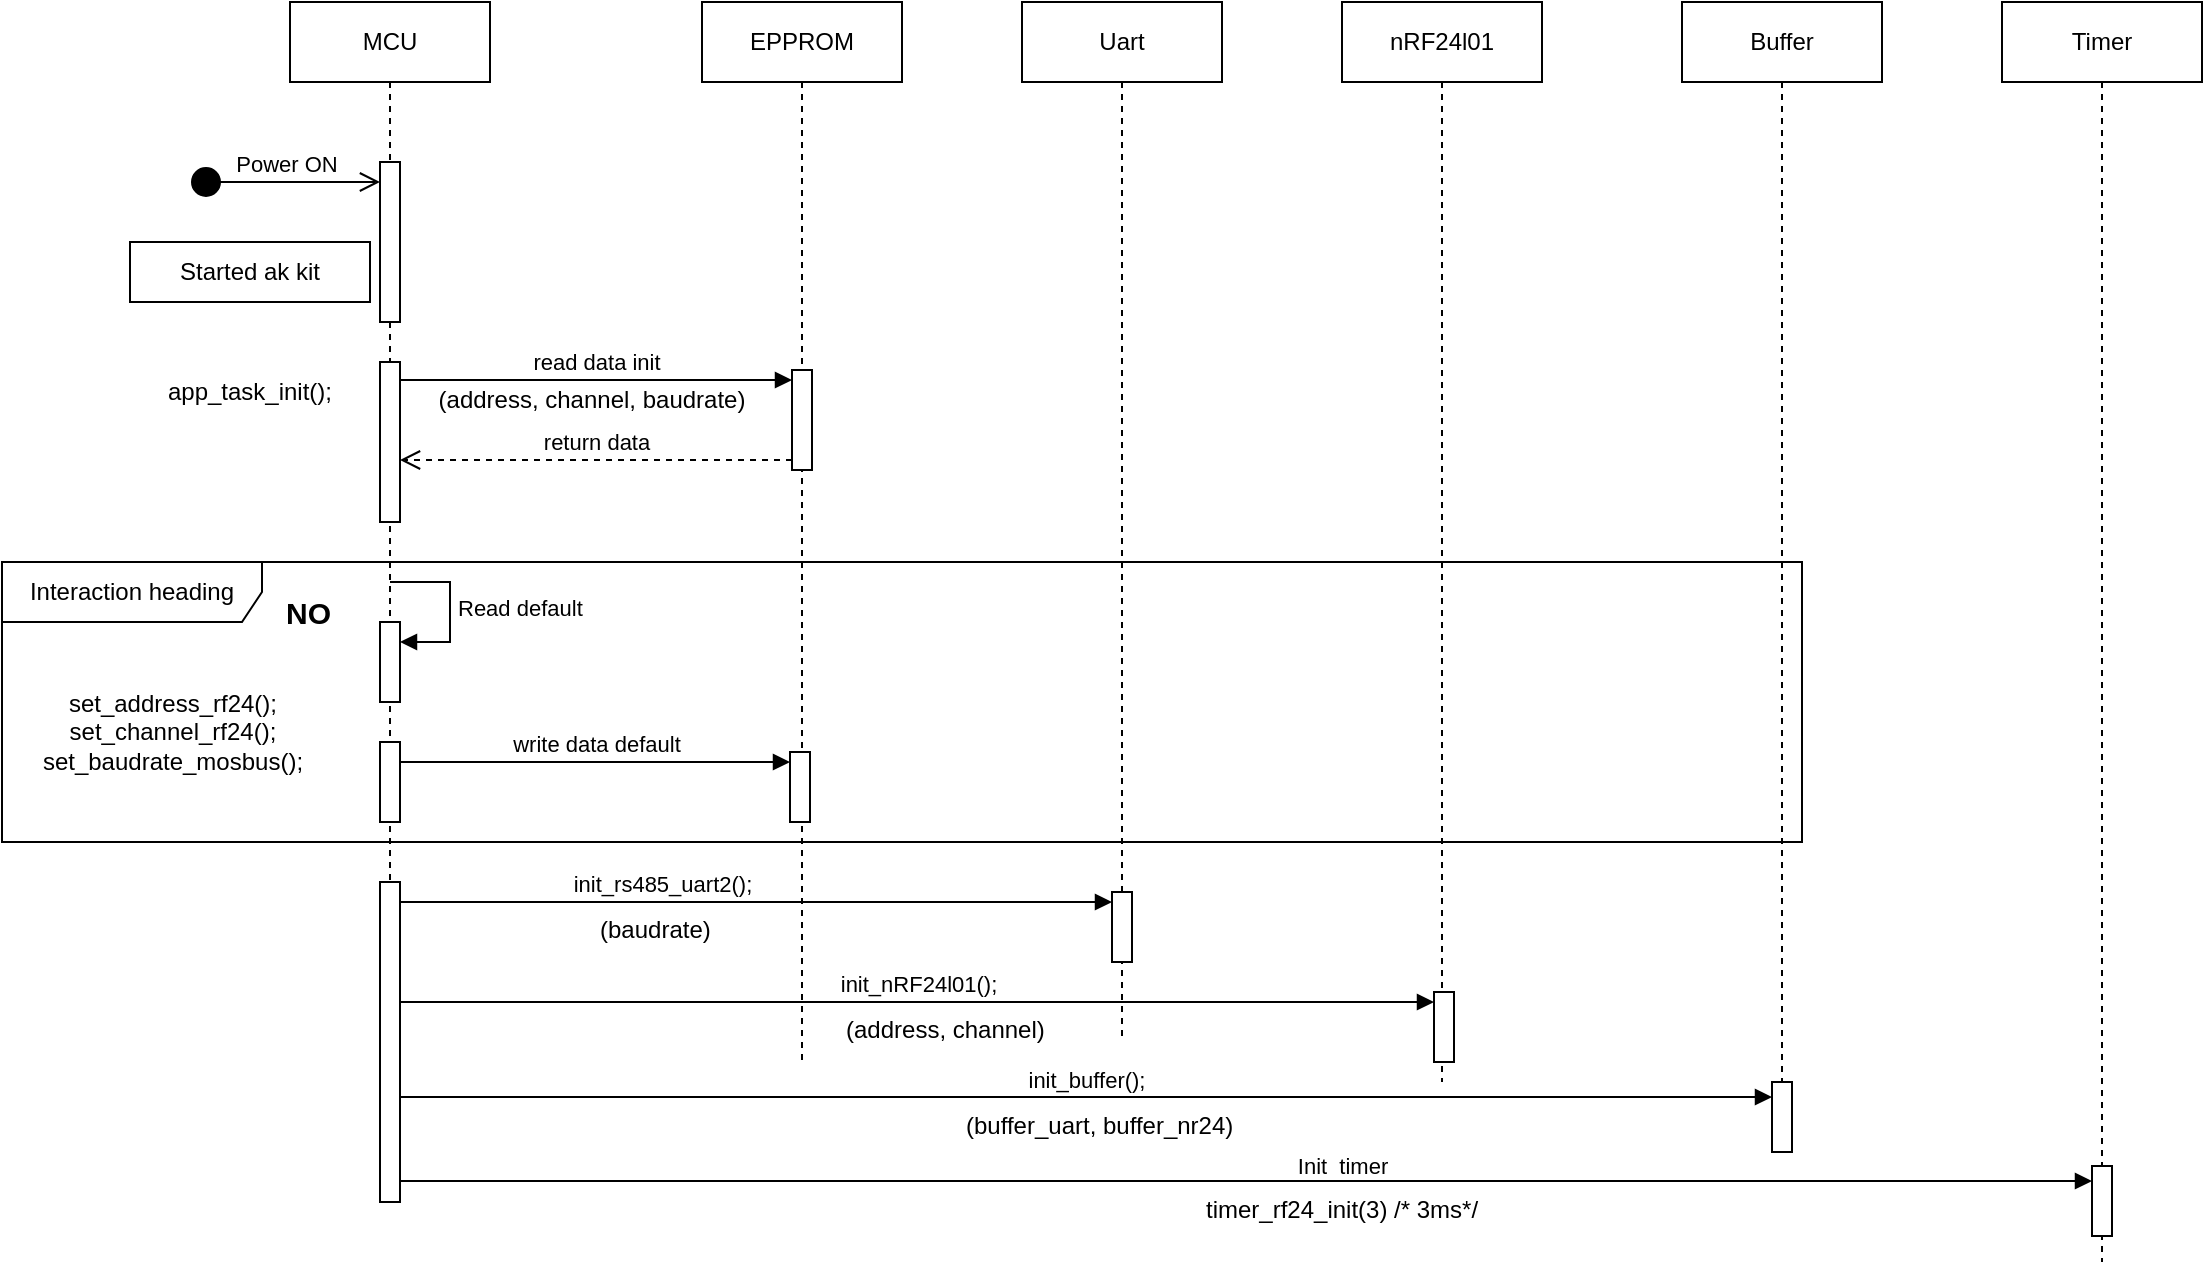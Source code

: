 <mxfile version="22.1.18" type="github" pages="4">
  <diagram name="init_data_on_flash" id="_rqPvwlqcu5d_cv0ufVX">
    <mxGraphModel dx="2454" dy="795" grid="1" gridSize="10" guides="1" tooltips="1" connect="1" arrows="1" fold="1" page="1" pageScale="1" pageWidth="850" pageHeight="1100" math="0" shadow="0">
      <root>
        <mxCell id="0" />
        <mxCell id="1" parent="0" />
        <mxCell id="lFg5hrSPJq1oh815YFEz-1" value="MCU" style="shape=umlLifeline;perimeter=lifelinePerimeter;whiteSpace=wrap;html=1;container=1;dropTarget=0;collapsible=0;recursiveResize=0;outlineConnect=0;portConstraint=eastwest;newEdgeStyle={&quot;curved&quot;:0,&quot;rounded&quot;:0};" parent="1" vertex="1">
          <mxGeometry x="104" y="40" width="100" height="600" as="geometry" />
        </mxCell>
        <mxCell id="lFg5hrSPJq1oh815YFEz-8" value="" style="html=1;points=[[0,0,0,0,5],[0,1,0,0,-5],[1,0,0,0,5],[1,1,0,0,-5]];perimeter=orthogonalPerimeter;outlineConnect=0;targetShapes=umlLifeline;portConstraint=eastwest;newEdgeStyle={&quot;curved&quot;:0,&quot;rounded&quot;:0};" parent="lFg5hrSPJq1oh815YFEz-1" vertex="1">
          <mxGeometry x="45" y="80" width="10" height="80" as="geometry" />
        </mxCell>
        <mxCell id="lFg5hrSPJq1oh815YFEz-10" value="" style="html=1;points=[[0,0,0,0,5],[0,1,0,0,-5],[1,0,0,0,5],[1,1,0,0,-5]];perimeter=orthogonalPerimeter;outlineConnect=0;targetShapes=umlLifeline;portConstraint=eastwest;newEdgeStyle={&quot;curved&quot;:0,&quot;rounded&quot;:0};" parent="lFg5hrSPJq1oh815YFEz-1" vertex="1">
          <mxGeometry x="45" y="180" width="10" height="80" as="geometry" />
        </mxCell>
        <mxCell id="lFg5hrSPJq1oh815YFEz-19" value="" style="html=1;points=[[0,0,0,0,5],[0,1,0,0,-5],[1,0,0,0,5],[1,1,0,0,-5]];perimeter=orthogonalPerimeter;outlineConnect=0;targetShapes=umlLifeline;portConstraint=eastwest;newEdgeStyle={&quot;curved&quot;:0,&quot;rounded&quot;:0};" parent="lFg5hrSPJq1oh815YFEz-1" vertex="1">
          <mxGeometry x="45" y="310" width="10" height="40" as="geometry" />
        </mxCell>
        <mxCell id="lFg5hrSPJq1oh815YFEz-20" value="Read default" style="html=1;align=left;spacingLeft=2;endArrow=block;rounded=0;edgeStyle=orthogonalEdgeStyle;curved=0;rounded=0;" parent="lFg5hrSPJq1oh815YFEz-1" target="lFg5hrSPJq1oh815YFEz-19" edge="1">
          <mxGeometry relative="1" as="geometry">
            <mxPoint x="50" y="290" as="sourcePoint" />
            <Array as="points">
              <mxPoint x="80" y="320" />
            </Array>
            <mxPoint as="offset" />
          </mxGeometry>
        </mxCell>
        <mxCell id="lFg5hrSPJq1oh815YFEz-26" value="" style="html=1;points=[[0,0,0,0,5],[0,1,0,0,-5],[1,0,0,0,5],[1,1,0,0,-5]];perimeter=orthogonalPerimeter;outlineConnect=0;targetShapes=umlLifeline;portConstraint=eastwest;newEdgeStyle={&quot;curved&quot;:0,&quot;rounded&quot;:0};" parent="lFg5hrSPJq1oh815YFEz-1" vertex="1">
          <mxGeometry x="45" y="440" width="10" height="160" as="geometry" />
        </mxCell>
        <mxCell id="lFg5hrSPJq1oh815YFEz-4" value="EPPROM" style="shape=umlLifeline;perimeter=lifelinePerimeter;whiteSpace=wrap;html=1;container=1;dropTarget=0;collapsible=0;recursiveResize=0;outlineConnect=0;portConstraint=eastwest;newEdgeStyle={&quot;curved&quot;:0,&quot;rounded&quot;:0};" parent="1" vertex="1">
          <mxGeometry x="310" y="40" width="100" height="530" as="geometry" />
        </mxCell>
        <mxCell id="lFg5hrSPJq1oh815YFEz-5" value="Uart" style="shape=umlLifeline;perimeter=lifelinePerimeter;whiteSpace=wrap;html=1;container=1;dropTarget=0;collapsible=0;recursiveResize=0;outlineConnect=0;portConstraint=eastwest;newEdgeStyle={&quot;curved&quot;:0,&quot;rounded&quot;:0};" parent="1" vertex="1">
          <mxGeometry x="470" y="40" width="100" height="520" as="geometry" />
        </mxCell>
        <mxCell id="lFg5hrSPJq1oh815YFEz-27" value="" style="html=1;points=[[0,0,0,0,5],[0,1,0,0,-5],[1,0,0,0,5],[1,1,0,0,-5]];perimeter=orthogonalPerimeter;outlineConnect=0;targetShapes=umlLifeline;portConstraint=eastwest;newEdgeStyle={&quot;curved&quot;:0,&quot;rounded&quot;:0};" parent="lFg5hrSPJq1oh815YFEz-5" vertex="1">
          <mxGeometry x="45" y="445" width="10" height="35" as="geometry" />
        </mxCell>
        <mxCell id="lFg5hrSPJq1oh815YFEz-6" value="nRF24l01" style="shape=umlLifeline;perimeter=lifelinePerimeter;whiteSpace=wrap;html=1;container=1;dropTarget=0;collapsible=0;recursiveResize=0;outlineConnect=0;portConstraint=eastwest;newEdgeStyle={&quot;curved&quot;:0,&quot;rounded&quot;:0};" parent="1" vertex="1">
          <mxGeometry x="630" y="40" width="100" height="540" as="geometry" />
        </mxCell>
        <mxCell id="lFg5hrSPJq1oh815YFEz-29" value="" style="html=1;points=[[0,0,0,0,5],[0,1,0,0,-5],[1,0,0,0,5],[1,1,0,0,-5]];perimeter=orthogonalPerimeter;outlineConnect=0;targetShapes=umlLifeline;portConstraint=eastwest;newEdgeStyle={&quot;curved&quot;:0,&quot;rounded&quot;:0};" parent="lFg5hrSPJq1oh815YFEz-6" vertex="1">
          <mxGeometry x="46" y="495" width="10" height="35" as="geometry" />
        </mxCell>
        <mxCell id="lFg5hrSPJq1oh815YFEz-7" value="Power ON" style="html=1;verticalAlign=bottom;startArrow=circle;startFill=1;endArrow=open;startSize=6;endSize=8;curved=0;rounded=0;" parent="1" target="lFg5hrSPJq1oh815YFEz-8" edge="1">
          <mxGeometry width="80" relative="1" as="geometry">
            <mxPoint x="54" y="130" as="sourcePoint" />
            <mxPoint x="144" y="130" as="targetPoint" />
          </mxGeometry>
        </mxCell>
        <mxCell id="lFg5hrSPJq1oh815YFEz-9" value="Started ak kit " style="html=1;whiteSpace=wrap;" parent="1" vertex="1">
          <mxGeometry x="24" y="160" width="120" height="30" as="geometry" />
        </mxCell>
        <mxCell id="lFg5hrSPJq1oh815YFEz-11" value="app_task_init();" style="text;html=1;strokeColor=none;fillColor=none;align=center;verticalAlign=middle;whiteSpace=wrap;rounded=0;" parent="1" vertex="1">
          <mxGeometry x="29" y="220" width="110" height="30" as="geometry" />
        </mxCell>
        <mxCell id="lFg5hrSPJq1oh815YFEz-12" value="" style="html=1;points=[[0,0,0,0,5],[0,1,0,0,-5],[1,0,0,0,5],[1,1,0,0,-5]];perimeter=orthogonalPerimeter;outlineConnect=0;targetShapes=umlLifeline;portConstraint=eastwest;newEdgeStyle={&quot;curved&quot;:0,&quot;rounded&quot;:0};" parent="1" vertex="1">
          <mxGeometry x="355" y="224" width="10" height="50" as="geometry" />
        </mxCell>
        <mxCell id="lFg5hrSPJq1oh815YFEz-13" value="&lt;div&gt;read data init&lt;/div&gt;" style="html=1;verticalAlign=bottom;endArrow=block;curved=0;rounded=0;entryX=0;entryY=0;entryDx=0;entryDy=5;" parent="1" source="lFg5hrSPJq1oh815YFEz-10" target="lFg5hrSPJq1oh815YFEz-12" edge="1">
          <mxGeometry relative="1" as="geometry">
            <mxPoint x="285" y="229" as="sourcePoint" />
          </mxGeometry>
        </mxCell>
        <mxCell id="lFg5hrSPJq1oh815YFEz-14" value="return data" style="html=1;verticalAlign=bottom;endArrow=open;dashed=1;endSize=8;curved=0;rounded=0;exitX=0;exitY=1;exitDx=0;exitDy=-5;" parent="1" source="lFg5hrSPJq1oh815YFEz-12" target="lFg5hrSPJq1oh815YFEz-10" edge="1">
          <mxGeometry relative="1" as="geometry">
            <mxPoint x="285" y="269" as="targetPoint" />
          </mxGeometry>
        </mxCell>
        <mxCell id="lFg5hrSPJq1oh815YFEz-15" value="(address, channel, baudrate)" style="text;html=1;strokeColor=none;fillColor=none;align=center;verticalAlign=middle;whiteSpace=wrap;rounded=0;" parent="1" vertex="1">
          <mxGeometry x="168" y="224" width="174" height="30" as="geometry" />
        </mxCell>
        <mxCell id="lFg5hrSPJq1oh815YFEz-28" value="&lt;div&gt;init_rs485_uart2();&lt;/div&gt;" style="html=1;verticalAlign=bottom;endArrow=block;curved=0;rounded=0;entryX=0;entryY=0;entryDx=0;entryDy=5;" parent="1" target="lFg5hrSPJq1oh815YFEz-27" edge="1">
          <mxGeometry x="-0.264" relative="1" as="geometry">
            <mxPoint x="159" y="490" as="sourcePoint" />
            <mxPoint as="offset" />
          </mxGeometry>
        </mxCell>
        <mxCell id="lFg5hrSPJq1oh815YFEz-30" value="init_nRF24l01();" style="html=1;verticalAlign=bottom;endArrow=block;curved=0;rounded=0;entryX=0;entryY=0;entryDx=0;entryDy=5;" parent="1" target="lFg5hrSPJq1oh815YFEz-29" edge="1">
          <mxGeometry relative="1" as="geometry">
            <mxPoint x="159" y="540" as="sourcePoint" />
          </mxGeometry>
        </mxCell>
        <mxCell id="lFg5hrSPJq1oh815YFEz-31" value="(baudrate)" style="text;whiteSpace=wrap;html=1;" parent="1" vertex="1">
          <mxGeometry x="257" y="490" width="60" height="20" as="geometry" />
        </mxCell>
        <mxCell id="lFg5hrSPJq1oh815YFEz-32" value="(address, channel)" style="text;whiteSpace=wrap;html=1;" parent="1" vertex="1">
          <mxGeometry x="380" y="540" width="120" height="20" as="geometry" />
        </mxCell>
        <mxCell id="CLKx9_vtKcZAz9AbXq3Q-1" value="Buffer" style="shape=umlLifeline;perimeter=lifelinePerimeter;whiteSpace=wrap;html=1;container=1;dropTarget=0;collapsible=0;recursiveResize=0;outlineConnect=0;portConstraint=eastwest;newEdgeStyle={&quot;curved&quot;:0,&quot;rounded&quot;:0};" parent="1" vertex="1">
          <mxGeometry x="800" y="40" width="100" height="540" as="geometry" />
        </mxCell>
        <mxCell id="CLKx9_vtKcZAz9AbXq3Q-2" value="" style="html=1;points=[[0,0,0,0,5],[0,1,0,0,-5],[1,0,0,0,5],[1,1,0,0,-5]];perimeter=orthogonalPerimeter;outlineConnect=0;targetShapes=umlLifeline;portConstraint=eastwest;newEdgeStyle={&quot;curved&quot;:0,&quot;rounded&quot;:0};" parent="1" vertex="1">
          <mxGeometry x="845" y="580" width="10" height="35" as="geometry" />
        </mxCell>
        <mxCell id="CLKx9_vtKcZAz9AbXq3Q-3" value="init_buffer();" style="html=1;verticalAlign=bottom;endArrow=block;curved=0;rounded=0;entryX=0;entryY=0;entryDx=0;entryDy=5;" parent="1" source="lFg5hrSPJq1oh815YFEz-26" edge="1">
          <mxGeometry x="-0.001" relative="1" as="geometry">
            <mxPoint x="190" y="588" as="sourcePoint" />
            <mxPoint x="845" y="587.5" as="targetPoint" />
            <mxPoint as="offset" />
          </mxGeometry>
        </mxCell>
        <mxCell id="CLKx9_vtKcZAz9AbXq3Q-4" value="(buffer_uart, buffer_nr24)" style="text;whiteSpace=wrap;html=1;" parent="1" vertex="1">
          <mxGeometry x="440" y="587.5" width="140" height="20" as="geometry" />
        </mxCell>
        <mxCell id="kkfreGQYsaMmkeer-ljg-1" value="Timer" style="shape=umlLifeline;perimeter=lifelinePerimeter;whiteSpace=wrap;html=1;container=1;dropTarget=0;collapsible=0;recursiveResize=0;outlineConnect=0;portConstraint=eastwest;newEdgeStyle={&quot;curved&quot;:0,&quot;rounded&quot;:0};" parent="1" vertex="1">
          <mxGeometry x="960" y="40" width="100" height="630" as="geometry" />
        </mxCell>
        <mxCell id="kkfreGQYsaMmkeer-ljg-5" value="" style="html=1;points=[[0,0,0,0,5],[0,1,0,0,-5],[1,0,0,0,5],[1,1,0,0,-5]];perimeter=orthogonalPerimeter;outlineConnect=0;targetShapes=umlLifeline;portConstraint=eastwest;newEdgeStyle={&quot;curved&quot;:0,&quot;rounded&quot;:0};" parent="1" vertex="1">
          <mxGeometry x="1005" y="622" width="10" height="35" as="geometry" />
        </mxCell>
        <mxCell id="kkfreGQYsaMmkeer-ljg-6" value="Init&amp;nbsp; timer " style="html=1;verticalAlign=bottom;endArrow=block;curved=0;rounded=0;entryX=0;entryY=0;entryDx=0;entryDy=5;" parent="1" source="lFg5hrSPJq1oh815YFEz-26" edge="1">
          <mxGeometry x="0.114" relative="1" as="geometry">
            <mxPoint x="319" y="630" as="sourcePoint" />
            <mxPoint x="1005" y="629.5" as="targetPoint" />
            <mxPoint y="1" as="offset" />
          </mxGeometry>
        </mxCell>
        <mxCell id="kkfreGQYsaMmkeer-ljg-7" value="timer_rf24_init(3) /* 3ms*/" style="text;whiteSpace=wrap;html=1;" parent="1" vertex="1">
          <mxGeometry x="560" y="629.5" width="170" height="20" as="geometry" />
        </mxCell>
        <mxCell id="Ab8BX8w6coAN9dJOMANi-1" value="Interaction heading" style="shape=umlFrame;whiteSpace=wrap;html=1;pointerEvents=0;recursiveResize=0;container=1;collapsible=0;width=130;height=30;" vertex="1" parent="1">
          <mxGeometry x="-40" y="320" width="900" height="140" as="geometry" />
        </mxCell>
        <mxCell id="Ab8BX8w6coAN9dJOMANi-2" value="&lt;b&gt;&lt;font style=&quot;font-size: 15px;&quot;&gt;NO&lt;/font&gt;&lt;/b&gt;" style="text;html=1;" vertex="1" parent="Ab8BX8w6coAN9dJOMANi-1">
          <mxGeometry width="30" height="20" relative="1" as="geometry">
            <mxPoint x="140" y="10" as="offset" />
          </mxGeometry>
        </mxCell>
        <mxCell id="Ab8BX8w6coAN9dJOMANi-3" value="" style="html=1;points=[[0,0,0,0,5],[0,1,0,0,-5],[1,0,0,0,5],[1,1,0,0,-5]];perimeter=orthogonalPerimeter;outlineConnect=0;targetShapes=umlLifeline;portConstraint=eastwest;newEdgeStyle={&quot;curved&quot;:0,&quot;rounded&quot;:0};" vertex="1" parent="Ab8BX8w6coAN9dJOMANi-1">
          <mxGeometry x="189" y="90" width="10" height="40" as="geometry" />
        </mxCell>
        <mxCell id="Ab8BX8w6coAN9dJOMANi-4" value="" style="html=1;points=[[0,0,0,0,5],[0,1,0,0,-5],[1,0,0,0,5],[1,1,0,0,-5]];perimeter=orthogonalPerimeter;outlineConnect=0;targetShapes=umlLifeline;portConstraint=eastwest;newEdgeStyle={&quot;curved&quot;:0,&quot;rounded&quot;:0};" vertex="1" parent="Ab8BX8w6coAN9dJOMANi-1">
          <mxGeometry x="394" y="95" width="10" height="35" as="geometry" />
        </mxCell>
        <mxCell id="Ab8BX8w6coAN9dJOMANi-5" value="write data default" style="html=1;verticalAlign=bottom;endArrow=block;curved=0;rounded=0;entryX=0;entryY=0;entryDx=0;entryDy=5;" edge="1" parent="Ab8BX8w6coAN9dJOMANi-1" source="Ab8BX8w6coAN9dJOMANi-3" target="Ab8BX8w6coAN9dJOMANi-4">
          <mxGeometry relative="1" as="geometry">
            <mxPoint x="324" y="100" as="sourcePoint" />
          </mxGeometry>
        </mxCell>
        <mxCell id="Ab8BX8w6coAN9dJOMANi-6" value="&lt;div&gt;set_address_rf24();&lt;/div&gt;&lt;div&gt;set_channel_rf24();&lt;/div&gt;&lt;div&gt;set_baudrate_mosbus();&lt;br&gt;&lt;/div&gt;" style="text;html=1;strokeColor=none;fillColor=none;align=center;verticalAlign=middle;whiteSpace=wrap;rounded=0;" vertex="1" parent="Ab8BX8w6coAN9dJOMANi-1">
          <mxGeometry x="10" y="50" width="151" height="70" as="geometry" />
        </mxCell>
      </root>
    </mxGraphModel>
  </diagram>
  <diagram id="e3z4IiF4BHt0ulagmXcm" name="action_uart">
    <mxGraphModel dx="1604" dy="829" grid="1" gridSize="10" guides="1" tooltips="1" connect="1" arrows="1" fold="1" page="1" pageScale="1" pageWidth="850" pageHeight="1100" math="0" shadow="0">
      <root>
        <mxCell id="0" />
        <mxCell id="1" parent="0" />
        <mxCell id="tzuWYnrK_tekmQwqD7HS-1" value="&lt;div&gt;Device_1 &lt;br&gt;&lt;/div&gt;&lt;div&gt;RS485&lt;/div&gt;" style="shape=umlLifeline;perimeter=lifelinePerimeter;whiteSpace=wrap;html=1;container=1;dropTarget=0;collapsible=0;recursiveResize=0;outlineConnect=0;portConstraint=eastwest;newEdgeStyle={&quot;curved&quot;:0,&quot;rounded&quot;:0};" parent="1" vertex="1">
          <mxGeometry x="120" y="40" width="100" height="920" as="geometry" />
        </mxCell>
        <mxCell id="XWjCgizb2IZMl0uH3Rgy-2" value="" style="html=1;points=[[0,0,0,0,5],[0,1,0,0,-5],[1,0,0,0,5],[1,1,0,0,-5]];perimeter=orthogonalPerimeter;outlineConnect=0;targetShapes=umlLifeline;portConstraint=eastwest;newEdgeStyle={&quot;curved&quot;:0,&quot;rounded&quot;:0};" parent="tzuWYnrK_tekmQwqD7HS-1" vertex="1">
          <mxGeometry x="45" y="80" width="10" height="40" as="geometry" />
        </mxCell>
        <mxCell id="XWjCgizb2IZMl0uH3Rgy-3" value="" style="html=1;verticalAlign=bottom;startArrow=oval;endArrow=block;startSize=8;curved=0;rounded=0;entryX=0;entryY=0;entryDx=0;entryDy=5;" parent="tzuWYnrK_tekmQwqD7HS-1" edge="1">
          <mxGeometry y="-24" relative="1" as="geometry">
            <mxPoint x="-25" y="86" as="sourcePoint" />
            <mxPoint x="45" y="86.0" as="targetPoint" />
            <mxPoint as="offset" />
          </mxGeometry>
        </mxCell>
        <mxCell id="GhnyAttOh1If5XAWAGQ5-2" value="" style="html=1;points=[[0,0,0,0,5],[0,1,0,0,-5],[1,0,0,0,5],[1,1,0,0,-5]];perimeter=orthogonalPerimeter;outlineConnect=0;targetShapes=umlLifeline;portConstraint=eastwest;newEdgeStyle={&quot;curved&quot;:0,&quot;rounded&quot;:0};" parent="tzuWYnrK_tekmQwqD7HS-1" vertex="1">
          <mxGeometry x="45" y="140.04" width="10" height="40" as="geometry" />
        </mxCell>
        <mxCell id="GhnyAttOh1If5XAWAGQ5-3" value="" style="html=1;align=left;spacingLeft=2;endArrow=block;rounded=0;edgeStyle=orthogonalEdgeStyle;curved=0;rounded=0;" parent="tzuWYnrK_tekmQwqD7HS-1" target="GhnyAttOh1If5XAWAGQ5-2" edge="1">
          <mxGeometry x="-0.017" relative="1" as="geometry">
            <mxPoint x="50" y="120.04" as="sourcePoint" />
            <Array as="points">
              <mxPoint x="80" y="150.04" />
            </Array>
            <mxPoint as="offset" />
          </mxGeometry>
        </mxCell>
        <mxCell id="XWjCgizb2IZMl0uH3Rgy-1" value="&lt;div&gt;RS485 + Uart&lt;/div&gt;" style="shape=umlLifeline;perimeter=lifelinePerimeter;whiteSpace=wrap;html=1;container=1;dropTarget=0;collapsible=0;recursiveResize=0;outlineConnect=0;portConstraint=eastwest;newEdgeStyle={&quot;curved&quot;:0,&quot;rounded&quot;:0};" parent="1" vertex="1">
          <mxGeometry x="320" y="40" width="100" height="920" as="geometry" />
        </mxCell>
        <mxCell id="GhnyAttOh1If5XAWAGQ5-6" value="" style="html=1;points=[[0,0,0,0,5],[0,1,0,0,-5],[1,0,0,0,5],[1,1,0,0,-5]];perimeter=orthogonalPerimeter;outlineConnect=0;targetShapes=umlLifeline;portConstraint=eastwest;newEdgeStyle={&quot;curved&quot;:0,&quot;rounded&quot;:0};" parent="XWjCgizb2IZMl0uH3Rgy-1" vertex="1">
          <mxGeometry x="45" y="100.04" width="10" height="59.96" as="geometry" />
        </mxCell>
        <mxCell id="Xg90vIzvac29yt_A0_7y-10" value="change tx -&amp;gt; rx" style="html=1;verticalAlign=bottom;endArrow=block;curved=0;rounded=0;entryX=0;entryY=0;entryDx=0;entryDy=5;entryPerimeter=0;" parent="XWjCgizb2IZMl0uH3Rgy-1" source="Xg90vIzvac29yt_A0_7y-8" edge="1">
          <mxGeometry x="0.002" relative="1" as="geometry">
            <mxPoint x="257" y="851" as="sourcePoint" />
            <mxPoint x="55" y="851.04" as="targetPoint" />
            <mxPoint as="offset" />
          </mxGeometry>
        </mxCell>
        <mxCell id="Xg90vIzvac29yt_A0_7y-11" value="" style="html=1;points=[[0,0,0,0,5],[0,1,0,0,-5],[1,0,0,0,5],[1,1,0,0,-5]];perimeter=orthogonalPerimeter;outlineConnect=0;targetShapes=umlLifeline;portConstraint=eastwest;newEdgeStyle={&quot;curved&quot;:0,&quot;rounded&quot;:0};" parent="XWjCgizb2IZMl0uH3Rgy-1" vertex="1">
          <mxGeometry x="45" y="845" width="10" height="38" as="geometry" />
        </mxCell>
        <mxCell id="XWjCgizb2IZMl0uH3Rgy-4" value="&lt;div&gt;nRF24l01&lt;/div&gt;" style="shape=umlLifeline;perimeter=lifelinePerimeter;whiteSpace=wrap;html=1;container=1;dropTarget=0;collapsible=0;recursiveResize=0;outlineConnect=0;portConstraint=eastwest;newEdgeStyle={&quot;curved&quot;:0,&quot;rounded&quot;:0};" parent="1" vertex="1">
          <mxGeometry x="532" y="40" width="100" height="920" as="geometry" />
        </mxCell>
        <mxCell id="aWW-8R6n3zHeghvXNG_J-2" value="" style="html=1;points=[[0,0,0,0,5],[0,1,0,0,-5],[1,0,0,0,5],[1,1,0,0,-5]];perimeter=orthogonalPerimeter;outlineConnect=0;targetShapes=umlLifeline;portConstraint=eastwest;newEdgeStyle={&quot;curved&quot;:0,&quot;rounded&quot;:0};" parent="XWjCgizb2IZMl0uH3Rgy-4" vertex="1">
          <mxGeometry x="45" y="142" width="10" height="68" as="geometry" />
        </mxCell>
        <mxCell id="VLEj4P4WKxJNLzdqXz3Y-3" value="" style="html=1;points=[[0,0,0,0,5],[0,1,0,0,-5],[1,0,0,0,5],[1,1,0,0,-5]];perimeter=orthogonalPerimeter;outlineConnect=0;targetShapes=umlLifeline;portConstraint=eastwest;newEdgeStyle={&quot;curved&quot;:0,&quot;rounded&quot;:0};" parent="XWjCgizb2IZMl0uH3Rgy-4" vertex="1">
          <mxGeometry x="45" y="563" width="10" height="180" as="geometry" />
        </mxCell>
        <mxCell id="XWjCgizb2IZMl0uH3Rgy-5" value="Buffer_uart" style="shape=umlLifeline;perimeter=lifelinePerimeter;whiteSpace=wrap;html=1;container=1;dropTarget=0;collapsible=0;recursiveResize=0;outlineConnect=0;portConstraint=eastwest;newEdgeStyle={&quot;curved&quot;:0,&quot;rounded&quot;:0};" parent="1" vertex="1">
          <mxGeometry x="921" y="40" width="100" height="920" as="geometry" />
        </mxCell>
        <mxCell id="aWW-8R6n3zHeghvXNG_J-7" value="" style="html=1;points=[[0,0,0,0,5],[0,1,0,0,-5],[1,0,0,0,5],[1,1,0,0,-5]];perimeter=orthogonalPerimeter;outlineConnect=0;targetShapes=umlLifeline;portConstraint=eastwest;newEdgeStyle={&quot;curved&quot;:0,&quot;rounded&quot;:0};" parent="XWjCgizb2IZMl0uH3Rgy-5" vertex="1">
          <mxGeometry x="45" y="113" width="10" height="40" as="geometry" />
        </mxCell>
        <mxCell id="VLEj4P4WKxJNLzdqXz3Y-8" value="" style="html=1;points=[[0,0,0,0,5],[0,1,0,0,-5],[1,0,0,0,5],[1,1,0,0,-5]];perimeter=orthogonalPerimeter;outlineConnect=0;targetShapes=umlLifeline;portConstraint=eastwest;newEdgeStyle={&quot;curved&quot;:0,&quot;rounded&quot;:0};" parent="XWjCgizb2IZMl0uH3Rgy-5" vertex="1">
          <mxGeometry x="45" y="593" width="10" height="48" as="geometry" />
        </mxCell>
        <mxCell id="dIdCt8iOn5gkZzQktlx5-18" value="" style="html=1;points=[[0,0,0,0,5],[0,1,0,0,-5],[1,0,0,0,5],[1,1,0,0,-5]];perimeter=orthogonalPerimeter;outlineConnect=0;targetShapes=umlLifeline;portConstraint=eastwest;newEdgeStyle={&quot;curved&quot;:0,&quot;rounded&quot;:0};" parent="XWjCgizb2IZMl0uH3Rgy-5" vertex="1">
          <mxGeometry x="45" y="860" width="10" height="40" as="geometry" />
        </mxCell>
        <mxCell id="dIdCt8iOn5gkZzQktlx5-19" value="&lt;font color=&quot;#ed333b&quot;&gt;Save Null at buffer&lt;/font&gt;" style="html=1;verticalAlign=bottom;endArrow=block;curved=0;rounded=0;entryX=0;entryY=0;entryDx=0;entryDy=5;entryPerimeter=0;" parent="XWjCgizb2IZMl0uH3Rgy-5" target="dIdCt8iOn5gkZzQktlx5-18" edge="1">
          <mxGeometry x="-0.045" y="-19" relative="1" as="geometry">
            <mxPoint x="-101" y="865" as="sourcePoint" />
            <mxPoint x="-7" y="866.04" as="targetPoint" />
            <mxPoint as="offset" />
          </mxGeometry>
        </mxCell>
        <mxCell id="XWjCgizb2IZMl0uH3Rgy-6" value="Timer_uart" style="shape=umlLifeline;perimeter=lifelinePerimeter;whiteSpace=wrap;html=1;container=1;dropTarget=0;collapsible=0;recursiveResize=0;outlineConnect=0;portConstraint=eastwest;newEdgeStyle={&quot;curved&quot;:0,&quot;rounded&quot;:0};" parent="1" vertex="1">
          <mxGeometry x="761" y="40" width="107" height="920" as="geometry" />
        </mxCell>
        <mxCell id="VLEj4P4WKxJNLzdqXz3Y-11" value="" style="html=1;points=[[0,0,0,0,5],[0,1,0,0,-5],[1,0,0,0,5],[1,1,0,0,-5]];perimeter=orthogonalPerimeter;outlineConnect=0;targetShapes=umlLifeline;portConstraint=eastwest;newEdgeStyle={&quot;curved&quot;:0,&quot;rounded&quot;:0};" parent="XWjCgizb2IZMl0uH3Rgy-6" vertex="1">
          <mxGeometry x="48" y="647" width="10" height="40" as="geometry" />
        </mxCell>
        <mxCell id="Xg90vIzvac29yt_A0_7y-8" value="" style="html=1;points=[[0,0,0,0,5],[0,1,0,0,-5],[1,0,0,0,5],[1,1,0,0,-5]];perimeter=orthogonalPerimeter;outlineConnect=0;targetShapes=umlLifeline;portConstraint=eastwest;newEdgeStyle={&quot;curved&quot;:0,&quot;rounded&quot;:0};" parent="XWjCgizb2IZMl0uH3Rgy-6" vertex="1">
          <mxGeometry x="48" y="833" width="10" height="40" as="geometry" />
        </mxCell>
        <mxCell id="Xg90vIzvac29yt_A0_7y-9" value="self call" style="html=1;align=left;spacingLeft=2;endArrow=block;rounded=0;edgeStyle=orthogonalEdgeStyle;curved=0;rounded=0;" parent="XWjCgizb2IZMl0uH3Rgy-6" target="Xg90vIzvac29yt_A0_7y-8" edge="1">
          <mxGeometry relative="1" as="geometry">
            <mxPoint x="53" y="813" as="sourcePoint" />
            <Array as="points">
              <mxPoint x="83" y="843" />
            </Array>
          </mxGeometry>
        </mxCell>
        <mxCell id="GhnyAttOh1If5XAWAGQ5-1" value="&lt;div&gt;Action&lt;/div&gt;&lt;div&gt;&lt;br&gt;&lt;/div&gt;&lt;div&gt;Send data&lt;/div&gt;&lt;div&gt;&lt;br&gt;&lt;/div&gt;&lt;div&gt;8byte&lt;br&gt;&lt;/div&gt;" style="text;whiteSpace=wrap;html=1;" parent="1" vertex="1">
          <mxGeometry x="100" y="100" width="60" height="60" as="geometry" />
        </mxCell>
        <mxCell id="7qYRBgS81_4qbdtXcjwt-1" value="send byte 8bit" style="html=1;verticalAlign=bottom;endArrow=block;curved=0;rounded=0;entryX=0;entryY=0;entryDx=0;entryDy=5;entryPerimeter=0;" parent="1" source="XWjCgizb2IZMl0uH3Rgy-2" target="GhnyAttOh1If5XAWAGQ5-6" edge="1">
          <mxGeometry x="-0.001" relative="1" as="geometry">
            <mxPoint x="310" y="140" as="sourcePoint" />
            <mxPoint x="515" y="490" as="targetPoint" />
            <mxPoint as="offset" />
          </mxGeometry>
        </mxCell>
        <mxCell id="aWW-8R6n3zHeghvXNG_J-1" value="mb_usart2_irq();" style="text;whiteSpace=wrap;html=1;" parent="1" vertex="1">
          <mxGeometry x="260" y="150" width="60" height="20" as="geometry" />
        </mxCell>
        <mxCell id="aWW-8R6n3zHeghvXNG_J-3" value="&lt;font color=&quot;#ed333b&quot;&gt;save data in buffer &lt;/font&gt;" style="html=1;verticalAlign=bottom;endArrow=block;curved=0;rounded=0;" parent="1" edge="1">
          <mxGeometry relative="1" as="geometry">
            <mxPoint x="375" y="160.02" as="sourcePoint" />
            <mxPoint x="966" y="160.02" as="targetPoint" />
            <mxPoint as="offset" />
          </mxGeometry>
        </mxCell>
        <mxCell id="aWW-8R6n3zHeghvXNG_J-6" value="send data by rf24" style="html=1;verticalAlign=bottom;endArrow=block;curved=0;rounded=0;entryX=0;entryY=0;entryDx=0;entryDy=5;entryPerimeter=0;" parent="1" target="aWW-8R6n3zHeghvXNG_J-2" edge="1">
          <mxGeometry x="-0.001" relative="1" as="geometry">
            <mxPoint x="375" y="188.04" as="sourcePoint" />
            <mxPoint x="525" y="188.04" as="targetPoint" />
            <mxPoint as="offset" />
          </mxGeometry>
        </mxCell>
        <mxCell id="aWW-8R6n3zHeghvXNG_J-8" value="send_data_to_rf24_tx(data)" style="text;whiteSpace=wrap;html=1;" parent="1" vertex="1">
          <mxGeometry x="400" y="192" width="155" height="20" as="geometry" />
        </mxCell>
        <mxCell id="Z62VswTF5Q-bmAzaFCJw-1" value="send data next same data front" style="html=1;whiteSpace=wrap;" parent="1" vertex="1">
          <mxGeometry x="210" y="190" width="60" height="110" as="geometry" />
        </mxCell>
        <mxCell id="VLEj4P4WKxJNLzdqXz3Y-2" value="IRQ_REC" style="html=1;verticalAlign=bottom;startArrow=circle;startFill=1;endArrow=open;startSize=6;endSize=8;curved=0;rounded=0;" parent="1" edge="1">
          <mxGeometry width="80" relative="1" as="geometry">
            <mxPoint x="671" y="609" as="sourcePoint" />
            <mxPoint x="591" y="609" as="targetPoint" />
          </mxGeometry>
        </mxCell>
        <mxCell id="VLEj4P4WKxJNLzdqXz3Y-5" value="change rx -&amp;gt; tx, send data by uart" style="html=1;verticalAlign=bottom;endArrow=block;curved=0;rounded=0;entryX=0;entryY=0;entryDx=0;entryDy=5;entryPerimeter=0;" parent="1" source="VLEj4P4WKxJNLzdqXz3Y-3" edge="1">
          <mxGeometry x="0.002" relative="1" as="geometry">
            <mxPoint x="570" y="620" as="sourcePoint" />
            <mxPoint x="375" y="620.04" as="targetPoint" />
            <mxPoint as="offset" />
          </mxGeometry>
        </mxCell>
        <mxCell id="VLEj4P4WKxJNLzdqXz3Y-6" value="send_data_to_rf24_tx(data)" style="text;whiteSpace=wrap;html=1;" parent="1" vertex="1">
          <mxGeometry x="400" y="624" width="155" height="20" as="geometry" />
        </mxCell>
        <mxCell id="VLEj4P4WKxJNLzdqXz3Y-7" value="" style="html=1;points=[[0,0,0,0,5],[0,1,0,0,-5],[1,0,0,0,5],[1,1,0,0,-5]];perimeter=orthogonalPerimeter;outlineConnect=0;targetShapes=umlLifeline;portConstraint=eastwest;newEdgeStyle={&quot;curved&quot;:0,&quot;rounded&quot;:0};" parent="1" vertex="1">
          <mxGeometry x="365" y="614" width="10" height="48" as="geometry" />
        </mxCell>
        <mxCell id="VLEj4P4WKxJNLzdqXz3Y-9" value="&lt;font color=&quot;#e01b24&quot;&gt;save data in buffer&lt;br&gt;&lt;/font&gt;" style="html=1;verticalAlign=bottom;endArrow=block;curved=0;rounded=0;entryX=0;entryY=0;entryDx=0;entryDy=5;entryPerimeter=0;" parent="1" source="VLEj4P4WKxJNLzdqXz3Y-3" target="VLEj4P4WKxJNLzdqXz3Y-8" edge="1">
          <mxGeometry x="-0.001" relative="1" as="geometry">
            <mxPoint x="764" y="639" as="sourcePoint" />
            <mxPoint x="914" y="639.04" as="targetPoint" />
            <mxPoint as="offset" />
          </mxGeometry>
        </mxCell>
        <mxCell id="VLEj4P4WKxJNLzdqXz3Y-12" value="enable timer " style="html=1;verticalAlign=bottom;endArrow=block;curved=0;rounded=0;entryX=0;entryY=0;entryDx=0;entryDy=5;entryPerimeter=0;" parent="1" target="VLEj4P4WKxJNLzdqXz3Y-11" edge="1">
          <mxGeometry x="-0.001" relative="1" as="geometry">
            <mxPoint x="587" y="692" as="sourcePoint" />
            <mxPoint x="757" y="693.04" as="targetPoint" />
            <mxPoint as="offset" />
          </mxGeometry>
        </mxCell>
        <mxCell id="Xg90vIzvac29yt_A0_7y-1" value="looping" style="shape=umlFrame;whiteSpace=wrap;html=1;pointerEvents=0;" parent="1" vertex="1">
          <mxGeometry x="484" y="671" width="400" height="151" as="geometry" />
        </mxCell>
        <mxCell id="Xg90vIzvac29yt_A0_7y-2" value="" style="endArrow=none;dashed=1;html=1;dashPattern=1 3;strokeWidth=2;rounded=0;entryX=1;entryY=0.4;entryDx=0;entryDy=0;entryPerimeter=0;" parent="1" edge="1">
          <mxGeometry width="50" height="50" relative="1" as="geometry">
            <mxPoint x="487" y="743" as="sourcePoint" />
            <mxPoint x="887.0" y="742.4" as="targetPoint" />
          </mxGeometry>
        </mxCell>
        <mxCell id="Xg90vIzvac29yt_A0_7y-3" value="" style="html=1;points=[[0,0,0,0,5],[0,1,0,0,-5],[1,0,0,0,5],[1,1,0,0,-5]];perimeter=orthogonalPerimeter;outlineConnect=0;targetShapes=umlLifeline;portConstraint=eastwest;newEdgeStyle={&quot;curved&quot;:0,&quot;rounded&quot;:0};" parent="1" vertex="1">
          <mxGeometry x="809" y="773" width="10" height="40" as="geometry" />
        </mxCell>
        <mxCell id="Xg90vIzvac29yt_A0_7y-4" value="reset timer" style="html=1;verticalAlign=bottom;endArrow=block;curved=0;rounded=0;entryX=0;entryY=0;entryDx=0;entryDy=5;entryPerimeter=0;" parent="1" target="Xg90vIzvac29yt_A0_7y-3" edge="1">
          <mxGeometry x="-0.001" relative="1" as="geometry">
            <mxPoint x="587" y="778" as="sourcePoint" />
            <mxPoint x="757" y="779.04" as="targetPoint" />
            <mxPoint as="offset" />
          </mxGeometry>
        </mxCell>
        <mxCell id="Xg90vIzvac29yt_A0_7y-5" value="send data by uart" style="html=1;verticalAlign=bottom;endArrow=block;curved=0;rounded=0;entryX=0;entryY=0;entryDx=0;entryDy=5;entryPerimeter=0;" parent="1" source="VLEj4P4WKxJNLzdqXz3Y-7" edge="1">
          <mxGeometry x="0.002" relative="1" as="geometry">
            <mxPoint x="360" y="629" as="sourcePoint" />
            <mxPoint x="176" y="629.04" as="targetPoint" />
            <mxPoint as="offset" />
          </mxGeometry>
        </mxCell>
        <mxCell id="Xg90vIzvac29yt_A0_7y-7" value="" style="html=1;points=[[0,0,0,0,5],[0,1,0,0,-5],[1,0,0,0,5],[1,1,0,0,-5]];perimeter=orthogonalPerimeter;outlineConnect=0;targetShapes=umlLifeline;portConstraint=eastwest;newEdgeStyle={&quot;curved&quot;:0,&quot;rounded&quot;:0};" parent="1" vertex="1">
          <mxGeometry x="166" y="623" width="10" height="48" as="geometry" />
        </mxCell>
        <mxCell id="Xg90vIzvac29yt_A0_7y-12" value="recveced rf24 and send data by rs485" style="html=1;whiteSpace=wrap;" parent="1" vertex="1">
          <mxGeometry x="660" y="543" width="120" height="50" as="geometry" />
        </mxCell>
        <mxCell id="dIdCt8iOn5gkZzQktlx5-1" value="" style="html=1;points=[[0,0,0,0,5],[0,1,0,0,-5],[1,0,0,0,5],[1,1,0,0,-5]];perimeter=orthogonalPerimeter;outlineConnect=0;targetShapes=umlLifeline;portConstraint=eastwest;newEdgeStyle={&quot;curved&quot;:0,&quot;rounded&quot;:0};" parent="1" vertex="1">
          <mxGeometry x="577" y="468" width="10" height="40" as="geometry" />
        </mxCell>
        <mxCell id="dIdCt8iOn5gkZzQktlx5-2" value="" style="html=1;points=[[0,0,0,0,5],[0,1,0,0,-5],[1,0,0,0,5],[1,1,0,0,-5]];perimeter=orthogonalPerimeter;outlineConnect=0;targetShapes=umlLifeline;portConstraint=eastwest;newEdgeStyle={&quot;curved&quot;:0,&quot;rounded&quot;:0};" parent="1" vertex="1">
          <mxGeometry x="810" y="234" width="10" height="40" as="geometry" />
        </mxCell>
        <mxCell id="dIdCt8iOn5gkZzQktlx5-3" value="" style="html=1;points=[[0,0,0,0,5],[0,1,0,0,-5],[1,0,0,0,5],[1,1,0,0,-5]];perimeter=orthogonalPerimeter;outlineConnect=0;targetShapes=umlLifeline;portConstraint=eastwest;newEdgeStyle={&quot;curved&quot;:0,&quot;rounded&quot;:0};" parent="1" vertex="1">
          <mxGeometry x="810" y="458" width="10" height="40" as="geometry" />
        </mxCell>
        <mxCell id="dIdCt8iOn5gkZzQktlx5-4" value="" style="html=1;align=left;spacingLeft=2;endArrow=block;rounded=0;edgeStyle=orthogonalEdgeStyle;curved=0;rounded=0;" parent="1" target="dIdCt8iOn5gkZzQktlx5-3" edge="1">
          <mxGeometry relative="1" as="geometry">
            <mxPoint x="815" y="438" as="sourcePoint" />
            <Array as="points">
              <mxPoint x="845" y="468" />
            </Array>
          </mxGeometry>
        </mxCell>
        <mxCell id="dIdCt8iOn5gkZzQktlx5-5" value="Enable timer" style="html=1;verticalAlign=bottom;endArrow=block;curved=0;rounded=0;entryX=0;entryY=0;entryDx=0;entryDy=5;entryPerimeter=0;" parent="1" target="dIdCt8iOn5gkZzQktlx5-2" edge="1">
          <mxGeometry x="-0.001" relative="1" as="geometry">
            <mxPoint x="587.0" y="239" as="sourcePoint" />
            <mxPoint x="758" y="240.04" as="targetPoint" />
            <mxPoint as="offset" />
          </mxGeometry>
        </mxCell>
        <mxCell id="dIdCt8iOn5gkZzQktlx5-6" value="looping" style="shape=umlFrame;whiteSpace=wrap;html=1;pointerEvents=0;" parent="1" vertex="1">
          <mxGeometry x="470" y="218" width="430" height="200" as="geometry" />
        </mxCell>
        <mxCell id="dIdCt8iOn5gkZzQktlx5-7" value="" style="endArrow=none;dashed=1;html=1;dashPattern=1 3;strokeWidth=2;rounded=0;exitX=0.004;exitY=0.397;exitDx=0;exitDy=0;exitPerimeter=0;entryX=1;entryY=0.4;entryDx=0;entryDy=0;entryPerimeter=0;" parent="1" source="dIdCt8iOn5gkZzQktlx5-6" target="dIdCt8iOn5gkZzQktlx5-6" edge="1">
          <mxGeometry width="50" height="50" relative="1" as="geometry">
            <mxPoint x="690" y="318" as="sourcePoint" />
            <mxPoint x="740" y="268" as="targetPoint" />
          </mxGeometry>
        </mxCell>
        <mxCell id="dIdCt8iOn5gkZzQktlx5-8" value="" style="html=1;points=[[0,0,0,0,5],[0,1,0,0,-5],[1,0,0,0,5],[1,1,0,0,-5]];perimeter=orthogonalPerimeter;outlineConnect=0;targetShapes=umlLifeline;portConstraint=eastwest;newEdgeStyle={&quot;curved&quot;:0,&quot;rounded&quot;:0};" parent="1" vertex="1">
          <mxGeometry x="810" y="348" width="10" height="40" as="geometry" />
        </mxCell>
        <mxCell id="dIdCt8iOn5gkZzQktlx5-9" value="timer_rf24_reset();" style="text;whiteSpace=wrap;html=1;" parent="1" vertex="1">
          <mxGeometry x="646" y="358" width="107" height="20" as="geometry" />
        </mxCell>
        <mxCell id="dIdCt8iOn5gkZzQktlx5-10" value="Reset timer" style="html=1;verticalAlign=bottom;endArrow=block;curved=0;rounded=0;entryX=0;entryY=0;entryDx=0;entryDy=5;entryPerimeter=0;" parent="1" target="dIdCt8iOn5gkZzQktlx5-8" edge="1">
          <mxGeometry x="-0.002" relative="1" as="geometry">
            <mxPoint x="587.0" y="353" as="sourcePoint" />
            <mxPoint x="758" y="354.04" as="targetPoint" />
            <mxPoint as="offset" />
          </mxGeometry>
        </mxCell>
        <mxCell id="dIdCt8iOn5gkZzQktlx5-11" value="timer_rf24_enable();" style="text;whiteSpace=wrap;html=1;" parent="1" vertex="1">
          <mxGeometry x="643" y="244" width="118" height="20" as="geometry" />
        </mxCell>
        <mxCell id="dIdCt8iOn5gkZzQktlx5-12" value="" style="html=1;points=[[0,0,0,0,5],[0,1,0,0,-5],[1,0,0,0,5],[1,1,0,0,-5]];perimeter=orthogonalPerimeter;outlineConnect=0;targetShapes=umlLifeline;portConstraint=eastwest;newEdgeStyle={&quot;curved&quot;:0,&quot;rounded&quot;:0};" parent="1" vertex="1">
          <mxGeometry x="577" y="318" width="10" height="40" as="geometry" />
        </mxCell>
        <mxCell id="dIdCt8iOn5gkZzQktlx5-13" value="Not data send by rf24" style="text;whiteSpace=wrap;html=1;" parent="1" vertex="1">
          <mxGeometry x="850" y="438" width="70" height="20" as="geometry" />
        </mxCell>
        <mxCell id="dIdCt8iOn5gkZzQktlx5-14" value="Set state and on mode rx " style="html=1;verticalAlign=bottom;endArrow=block;curved=0;rounded=0;exitX=0;exitY=0;exitDx=0;exitDy=5;exitPerimeter=0;" parent="1" edge="1">
          <mxGeometry x="-0.002" relative="1" as="geometry">
            <mxPoint x="810" y="478" as="sourcePoint" />
            <mxPoint x="590" y="478" as="targetPoint" />
            <mxPoint as="offset" />
          </mxGeometry>
        </mxCell>
        <mxCell id="dIdCt8iOn5gkZzQktlx5-15" value="rf24_action_timer();" style="text;whiteSpace=wrap;html=1;" parent="1" vertex="1">
          <mxGeometry x="643" y="478" width="107" height="20" as="geometry" />
        </mxCell>
        <mxCell id="dIdCt8iOn5gkZzQktlx5-16" value="" style="html=1;points=[[0,0,0,0,5],[0,1,0,0,-5],[1,0,0,0,5],[1,1,0,0,-5]];perimeter=orthogonalPerimeter;outlineConnect=0;targetShapes=umlLifeline;portConstraint=eastwest;newEdgeStyle={&quot;curved&quot;:0,&quot;rounded&quot;:0};" parent="1" vertex="1">
          <mxGeometry x="966" y="484" width="10" height="40" as="geometry" />
        </mxCell>
        <mxCell id="dIdCt8iOn5gkZzQktlx5-17" value="&lt;font color=&quot;#ed333b&quot;&gt;Save Null at buffer&lt;/font&gt;" style="html=1;verticalAlign=bottom;endArrow=block;curved=0;rounded=0;entryX=0;entryY=0;entryDx=0;entryDy=5;entryPerimeter=0;" parent="1" source="dIdCt8iOn5gkZzQktlx5-3" target="dIdCt8iOn5gkZzQktlx5-16" edge="1">
          <mxGeometry x="-0.045" y="-19" relative="1" as="geometry">
            <mxPoint x="820" y="488" as="sourcePoint" />
            <mxPoint x="914" y="490.04" as="targetPoint" />
            <mxPoint as="offset" />
          </mxGeometry>
        </mxCell>
      </root>
    </mxGraphModel>
  </diagram>
  <diagram id="hb0JVVNlKIRsQESE92Gt" name="Setting">
    <mxGraphModel dx="1604" dy="829" grid="1" gridSize="10" guides="1" tooltips="1" connect="1" arrows="1" fold="1" page="1" pageScale="1" pageWidth="850" pageHeight="1100" math="0" shadow="0">
      <root>
        <mxCell id="0" />
        <mxCell id="1" parent="0" />
        <mxCell id="uIak5V7ubfz9tiiUb226-1" value="" style="shape=umlLifeline;perimeter=lifelinePerimeter;whiteSpace=wrap;html=1;container=1;dropTarget=0;collapsible=0;recursiveResize=0;outlineConnect=0;portConstraint=eastwest;newEdgeStyle={&quot;curved&quot;:0,&quot;rounded&quot;:0};" parent="1" vertex="1">
          <mxGeometry x="120" y="40" width="100" height="300" as="geometry" />
        </mxCell>
        <mxCell id="uIak5V7ubfz9tiiUb226-2" value=":Object" style="shape=umlLifeline;perimeter=lifelinePerimeter;whiteSpace=wrap;html=1;container=1;dropTarget=0;collapsible=0;recursiveResize=0;outlineConnect=0;portConstraint=eastwest;newEdgeStyle={&quot;curved&quot;:0,&quot;rounded&quot;:0};" parent="1" vertex="1">
          <mxGeometry x="280" y="40" width="100" height="300" as="geometry" />
        </mxCell>
      </root>
    </mxGraphModel>
  </diagram>
  <diagram id="0661toBc3fD7KJrfmaGB" name="timer_debug">
    <mxGraphModel dx="1529" dy="829" grid="1" gridSize="10" guides="1" tooltips="1" connect="1" arrows="1" fold="1" page="1" pageScale="1" pageWidth="850" pageHeight="1100" math="0" shadow="0">
      <root>
        <mxCell id="0" />
        <mxCell id="1" parent="0" />
        <mxCell id="fHEREWT0jmqWEykq-ytE-1" value="Timer_uart" style="shape=umlLifeline;perimeter=lifelinePerimeter;whiteSpace=wrap;html=1;container=1;dropTarget=0;collapsible=0;recursiveResize=0;outlineConnect=0;portConstraint=eastwest;newEdgeStyle={&quot;curved&quot;:0,&quot;rounded&quot;:0};fontColor=#ed333b;" parent="1" vertex="1">
          <mxGeometry x="280" y="40" width="120" height="500" as="geometry" />
        </mxCell>
        <mxCell id="bip21026Hx1lk1CUIjQf-1" value="" style="html=1;points=[[0,0,0,0,5],[0,1,0,0,-5],[1,0,0,0,5],[1,1,0,0,-5]];perimeter=orthogonalPerimeter;outlineConnect=0;targetShapes=umlLifeline;portConstraint=eastwest;newEdgeStyle={&quot;curved&quot;:0,&quot;rounded&quot;:0};" vertex="1" parent="fHEREWT0jmqWEykq-ytE-1">
          <mxGeometry x="55" y="180" width="10" height="40" as="geometry" />
        </mxCell>
        <mxCell id="bip21026Hx1lk1CUIjQf-2" value="" style="html=1;verticalAlign=bottom;startArrow=oval;endArrow=block;startSize=8;curved=0;rounded=0;entryX=0;entryY=0;entryDx=0;entryDy=5;" edge="1" parent="fHEREWT0jmqWEykq-ytE-1">
          <mxGeometry y="-24" relative="1" as="geometry">
            <mxPoint x="-15" y="186" as="sourcePoint" />
            <mxPoint x="55" y="186.0" as="targetPoint" />
            <mxPoint as="offset" />
          </mxGeometry>
        </mxCell>
        <mxCell id="bip21026Hx1lk1CUIjQf-3" value="Enable" style="text;whiteSpace=wrap;html=1;" vertex="1" parent="fHEREWT0jmqWEykq-ytE-1">
          <mxGeometry x="-10" y="160" width="60" height="20" as="geometry" />
        </mxCell>
        <mxCell id="bip21026Hx1lk1CUIjQf-6" value="" style="html=1;points=[[0,0,0,0,5],[0,1,0,0,-5],[1,0,0,0,5],[1,1,0,0,-5]];perimeter=orthogonalPerimeter;outlineConnect=0;targetShapes=umlLifeline;portConstraint=eastwest;newEdgeStyle={&quot;curved&quot;:0,&quot;rounded&quot;:0};" vertex="1" parent="fHEREWT0jmqWEykq-ytE-1">
          <mxGeometry x="55" y="260" width="10" height="40" as="geometry" />
        </mxCell>
        <mxCell id="fHEREWT0jmqWEykq-ytE-2" value="Timer debug" style="shape=umlLifeline;perimeter=lifelinePerimeter;whiteSpace=wrap;html=1;container=1;dropTarget=0;collapsible=0;recursiveResize=0;outlineConnect=0;portConstraint=eastwest;newEdgeStyle={&quot;curved&quot;:0,&quot;rounded&quot;:0};fontColor=#ed333b;" parent="1" vertex="1">
          <mxGeometry x="80" y="40" width="120" height="630" as="geometry" />
        </mxCell>
        <mxCell id="AXAaSb65eaPzYZ7tE4Hk-2" value="" style="html=1;points=[[0,0,0,0,5],[0,1,0,0,-5],[1,0,0,0,5],[1,1,0,0,-5]];perimeter=orthogonalPerimeter;outlineConnect=0;targetShapes=umlLifeline;portConstraint=eastwest;newEdgeStyle={&quot;curved&quot;:0,&quot;rounded&quot;:0};fontColor=#ed333b;" vertex="1" parent="fHEREWT0jmqWEykq-ytE-2">
          <mxGeometry x="55" y="70" width="10" height="60" as="geometry" />
        </mxCell>
        <mxCell id="A2eb5r_-j6ch6U7WP_Yk-6" value="" style="html=1;points=[[0,0,0,0,5],[0,1,0,0,-5],[1,0,0,0,5],[1,1,0,0,-5]];perimeter=orthogonalPerimeter;outlineConnect=0;targetShapes=umlLifeline;portConstraint=eastwest;newEdgeStyle={&quot;curved&quot;:0,&quot;rounded&quot;:0};" vertex="1" parent="fHEREWT0jmqWEykq-ytE-2">
          <mxGeometry x="55" y="150" width="10" height="40" as="geometry" />
        </mxCell>
        <mxCell id="A2eb5r_-j6ch6U7WP_Yk-7" value="enable" style="html=1;align=left;spacingLeft=2;endArrow=block;rounded=0;edgeStyle=orthogonalEdgeStyle;curved=0;rounded=0;" edge="1" target="A2eb5r_-j6ch6U7WP_Yk-6" parent="fHEREWT0jmqWEykq-ytE-2">
          <mxGeometry relative="1" as="geometry">
            <mxPoint x="60" y="130" as="sourcePoint" />
            <Array as="points">
              <mxPoint x="90" y="160" />
            </Array>
          </mxGeometry>
        </mxCell>
        <mxCell id="cNhuRpZhTBZm_cNiFHBz-22" value="" style="html=1;points=[[0,0,0,0,5],[0,1,0,0,-5],[1,0,0,0,5],[1,1,0,0,-5]];perimeter=orthogonalPerimeter;outlineConnect=0;targetShapes=umlLifeline;portConstraint=eastwest;newEdgeStyle={&quot;curved&quot;:0,&quot;rounded&quot;:0};" vertex="1" parent="fHEREWT0jmqWEykq-ytE-2">
          <mxGeometry x="55" y="520" width="10" height="40" as="geometry" />
        </mxCell>
        <mxCell id="cNhuRpZhTBZm_cNiFHBz-23" value="End timer" style="html=1;align=left;spacingLeft=2;endArrow=block;rounded=0;edgeStyle=orthogonalEdgeStyle;curved=0;rounded=0;" edge="1" parent="fHEREWT0jmqWEykq-ytE-2" target="cNhuRpZhTBZm_cNiFHBz-22">
          <mxGeometry x="0.012" relative="1" as="geometry">
            <mxPoint x="60" y="500" as="sourcePoint" />
            <Array as="points">
              <mxPoint x="90" y="530" />
            </Array>
            <mxPoint as="offset" />
          </mxGeometry>
        </mxCell>
        <mxCell id="fHEREWT0jmqWEykq-ytE-3" value="Timer_rf24" style="shape=umlLifeline;perimeter=lifelinePerimeter;whiteSpace=wrap;html=1;container=1;dropTarget=0;collapsible=0;recursiveResize=0;outlineConnect=0;portConstraint=eastwest;newEdgeStyle={&quot;curved&quot;:0,&quot;rounded&quot;:0};fontColor=#ed333b;" parent="1" vertex="1">
          <mxGeometry x="480" y="40" width="120" height="480" as="geometry" />
        </mxCell>
        <mxCell id="A2eb5r_-j6ch6U7WP_Yk-4" value="" style="html=1;points=[[0,0,0,0,5],[0,1,0,0,-5],[1,0,0,0,5],[1,1,0,0,-5]];perimeter=orthogonalPerimeter;outlineConnect=0;targetShapes=umlLifeline;portConstraint=eastwest;newEdgeStyle={&quot;curved&quot;:0,&quot;rounded&quot;:0};fontColor=#ed333b;" vertex="1" parent="fHEREWT0jmqWEykq-ytE-3">
          <mxGeometry x="55" y="80" width="10" height="40" as="geometry" />
        </mxCell>
        <mxCell id="AXAaSb65eaPzYZ7tE4Hk-1" value="" style="html=1;verticalAlign=bottom;startArrow=oval;startFill=1;endArrow=block;startSize=8;curved=0;rounded=0;fontColor=#ed333b;" edge="1" parent="1" target="AXAaSb65eaPzYZ7tE4Hk-2">
          <mxGeometry width="60" relative="1" as="geometry">
            <mxPoint x="40" y="120" as="sourcePoint" />
            <mxPoint x="100" y="120" as="targetPoint" />
          </mxGeometry>
        </mxCell>
        <mxCell id="Iyex9iFm2cvyfZk0qTNK-1" value="timer_rf24_init()" style="edgeLabel;html=1;align=center;verticalAlign=middle;resizable=0;points=[];fontColor=#ed333b;" vertex="1" connectable="0" parent="AXAaSb65eaPzYZ7tE4Hk-1">
          <mxGeometry x="-0.2" y="-2" relative="1" as="geometry">
            <mxPoint x="2" y="-12" as="offset" />
          </mxGeometry>
        </mxCell>
        <mxCell id="A2eb5r_-j6ch6U7WP_Yk-1" value="" style="html=1;points=[[0,0,0,0,5],[0,1,0,0,-5],[1,0,0,0,5],[1,1,0,0,-5]];perimeter=orthogonalPerimeter;outlineConnect=0;targetShapes=umlLifeline;portConstraint=eastwest;newEdgeStyle={&quot;curved&quot;:0,&quot;rounded&quot;:0};fontColor=#ed333b;" vertex="1" parent="1">
          <mxGeometry x="335" y="154" width="10" height="40" as="geometry" />
        </mxCell>
        <mxCell id="A2eb5r_-j6ch6U7WP_Yk-3" value="init time uart" style="html=1;verticalAlign=bottom;endArrow=block;curved=0;rounded=0;entryX=0;entryY=0;entryDx=0;entryDy=5;entryPerimeter=0;fontColor=#ed333b;" edge="1" parent="1" target="A2eb5r_-j6ch6U7WP_Yk-1">
          <mxGeometry x="-0.004" relative="1" as="geometry">
            <mxPoint x="145" y="159" as="sourcePoint" />
            <mxPoint x="283" y="160.04" as="targetPoint" />
            <mxPoint as="offset" />
          </mxGeometry>
        </mxCell>
        <mxCell id="A2eb5r_-j6ch6U7WP_Yk-5" value="init time rf24" style="html=1;verticalAlign=bottom;endArrow=block;curved=0;rounded=0;entryX=0;entryY=0;entryDx=0;entryDy=5;entryPerimeter=0;fontColor=#ed333b;" edge="1" parent="1" target="A2eb5r_-j6ch6U7WP_Yk-4" source="AXAaSb65eaPzYZ7tE4Hk-2">
          <mxGeometry x="-0.004" relative="1" as="geometry">
            <mxPoint x="345" y="125" as="sourcePoint" />
            <mxPoint x="483" y="126.04" as="targetPoint" />
            <mxPoint as="offset" />
          </mxGeometry>
        </mxCell>
        <mxCell id="bip21026Hx1lk1CUIjQf-5" value="timer_uart_enable()" style="text;whiteSpace=wrap;html=1;" vertex="1" parent="1">
          <mxGeometry x="225" y="230" width="110" height="20" as="geometry" />
        </mxCell>
        <mxCell id="bip21026Hx1lk1CUIjQf-7" value="End timer" style="text;whiteSpace=wrap;html=1;" vertex="1" parent="1">
          <mxGeometry x="275" y="300" width="60" height="20" as="geometry" />
        </mxCell>
        <mxCell id="cNhuRpZhTBZm_cNiFHBz-1" value="" style="html=1;points=[[0,0,0,0,5],[0,1,0,0,-5],[1,0,0,0,5],[1,1,0,0,-5]];perimeter=orthogonalPerimeter;outlineConnect=0;targetShapes=umlLifeline;portConstraint=eastwest;newEdgeStyle={&quot;curved&quot;:0,&quot;rounded&quot;:0};" vertex="1" parent="1">
          <mxGeometry x="135" y="320" width="10" height="40" as="geometry" />
        </mxCell>
        <mxCell id="cNhuRpZhTBZm_cNiFHBz-2" value="" style="html=1;verticalAlign=bottom;endArrow=block;curved=0;rounded=0;exitX=-0.017;exitY=0.725;exitDx=0;exitDy=0;exitPerimeter=0;" edge="1" parent="1" source="bip21026Hx1lk1CUIjQf-6">
          <mxGeometry x="-0.002" relative="1" as="geometry">
            <mxPoint x="368" y="330" as="sourcePoint" />
            <mxPoint x="148" y="330" as="targetPoint" />
            <mxPoint as="offset" />
          </mxGeometry>
        </mxCell>
        <mxCell id="cNhuRpZhTBZm_cNiFHBz-4" value="Counter timer" style="text;whiteSpace=wrap;html=1;" vertex="1" parent="1">
          <mxGeometry x="190" y="330" width="110" height="20" as="geometry" />
        </mxCell>
        <mxCell id="cNhuRpZhTBZm_cNiFHBz-14" value="" style="html=1;points=[[0,0,0,0,5],[0,1,0,0,-5],[1,0,0,0,5],[1,1,0,0,-5]];perimeter=orthogonalPerimeter;outlineConnect=0;targetShapes=umlLifeline;portConstraint=eastwest;newEdgeStyle={&quot;curved&quot;:0,&quot;rounded&quot;:0};" vertex="1" parent="1">
          <mxGeometry x="535" y="370" width="10" height="40" as="geometry" />
        </mxCell>
        <mxCell id="cNhuRpZhTBZm_cNiFHBz-15" value="" style="html=1;verticalAlign=bottom;startArrow=oval;endArrow=block;startSize=8;curved=0;rounded=0;entryX=0;entryY=0;entryDx=0;entryDy=5;" edge="1" parent="1">
          <mxGeometry y="-24" relative="1" as="geometry">
            <mxPoint x="465" y="376" as="sourcePoint" />
            <mxPoint x="535" y="376.0" as="targetPoint" />
            <mxPoint as="offset" />
          </mxGeometry>
        </mxCell>
        <mxCell id="cNhuRpZhTBZm_cNiFHBz-16" value="" style="html=1;points=[[0,0,0,0,5],[0,1,0,0,-5],[1,0,0,0,5],[1,1,0,0,-5]];perimeter=orthogonalPerimeter;outlineConnect=0;targetShapes=umlLifeline;portConstraint=eastwest;newEdgeStyle={&quot;curved&quot;:0,&quot;rounded&quot;:0};" vertex="1" parent="1">
          <mxGeometry x="535" y="450" width="10" height="40" as="geometry" />
        </mxCell>
        <mxCell id="cNhuRpZhTBZm_cNiFHBz-17" value="timer_rf24_enable()" style="text;whiteSpace=wrap;html=1;" vertex="1" parent="1">
          <mxGeometry x="425" y="380" width="110" height="20" as="geometry" />
        </mxCell>
        <mxCell id="cNhuRpZhTBZm_cNiFHBz-18" value="End timer" style="text;whiteSpace=wrap;html=1;" vertex="1" parent="1">
          <mxGeometry x="475" y="450" width="60" height="20" as="geometry" />
        </mxCell>
        <mxCell id="cNhuRpZhTBZm_cNiFHBz-19" value="" style="html=1;points=[[0,0,0,0,5],[0,1,0,0,-5],[1,0,0,0,5],[1,1,0,0,-5]];perimeter=orthogonalPerimeter;outlineConnect=0;targetShapes=umlLifeline;portConstraint=eastwest;newEdgeStyle={&quot;curved&quot;:0,&quot;rounded&quot;:0};" vertex="1" parent="1">
          <mxGeometry x="135" y="470" width="10" height="40" as="geometry" />
        </mxCell>
        <mxCell id="cNhuRpZhTBZm_cNiFHBz-20" value="" style="html=1;verticalAlign=bottom;endArrow=block;curved=0;rounded=0;exitX=-0.017;exitY=0.725;exitDx=0;exitDy=0;exitPerimeter=0;" edge="1" parent="1" source="cNhuRpZhTBZm_cNiFHBz-16" target="cNhuRpZhTBZm_cNiFHBz-19">
          <mxGeometry x="-0.002" relative="1" as="geometry">
            <mxPoint x="568" y="480" as="sourcePoint" />
            <mxPoint x="348" y="480" as="targetPoint" />
            <mxPoint as="offset" />
          </mxGeometry>
        </mxCell>
        <mxCell id="cNhuRpZhTBZm_cNiFHBz-21" value="Counter timer" style="text;whiteSpace=wrap;html=1;" vertex="1" parent="1">
          <mxGeometry x="390" y="480" width="110" height="20" as="geometry" />
        </mxCell>
        <mxCell id="hKiAOYYrgddhuMVIIT8X-1" value="&lt;div&gt;Check state uart and rf24&lt;/div&gt;&lt;div&gt;reset couner&lt;br&gt;&lt;/div&gt;" style="html=1;whiteSpace=wrap;" vertex="1" parent="1">
          <mxGeometry x="-20" y="550" width="150" height="50" as="geometry" />
        </mxCell>
      </root>
    </mxGraphModel>
  </diagram>
</mxfile>

